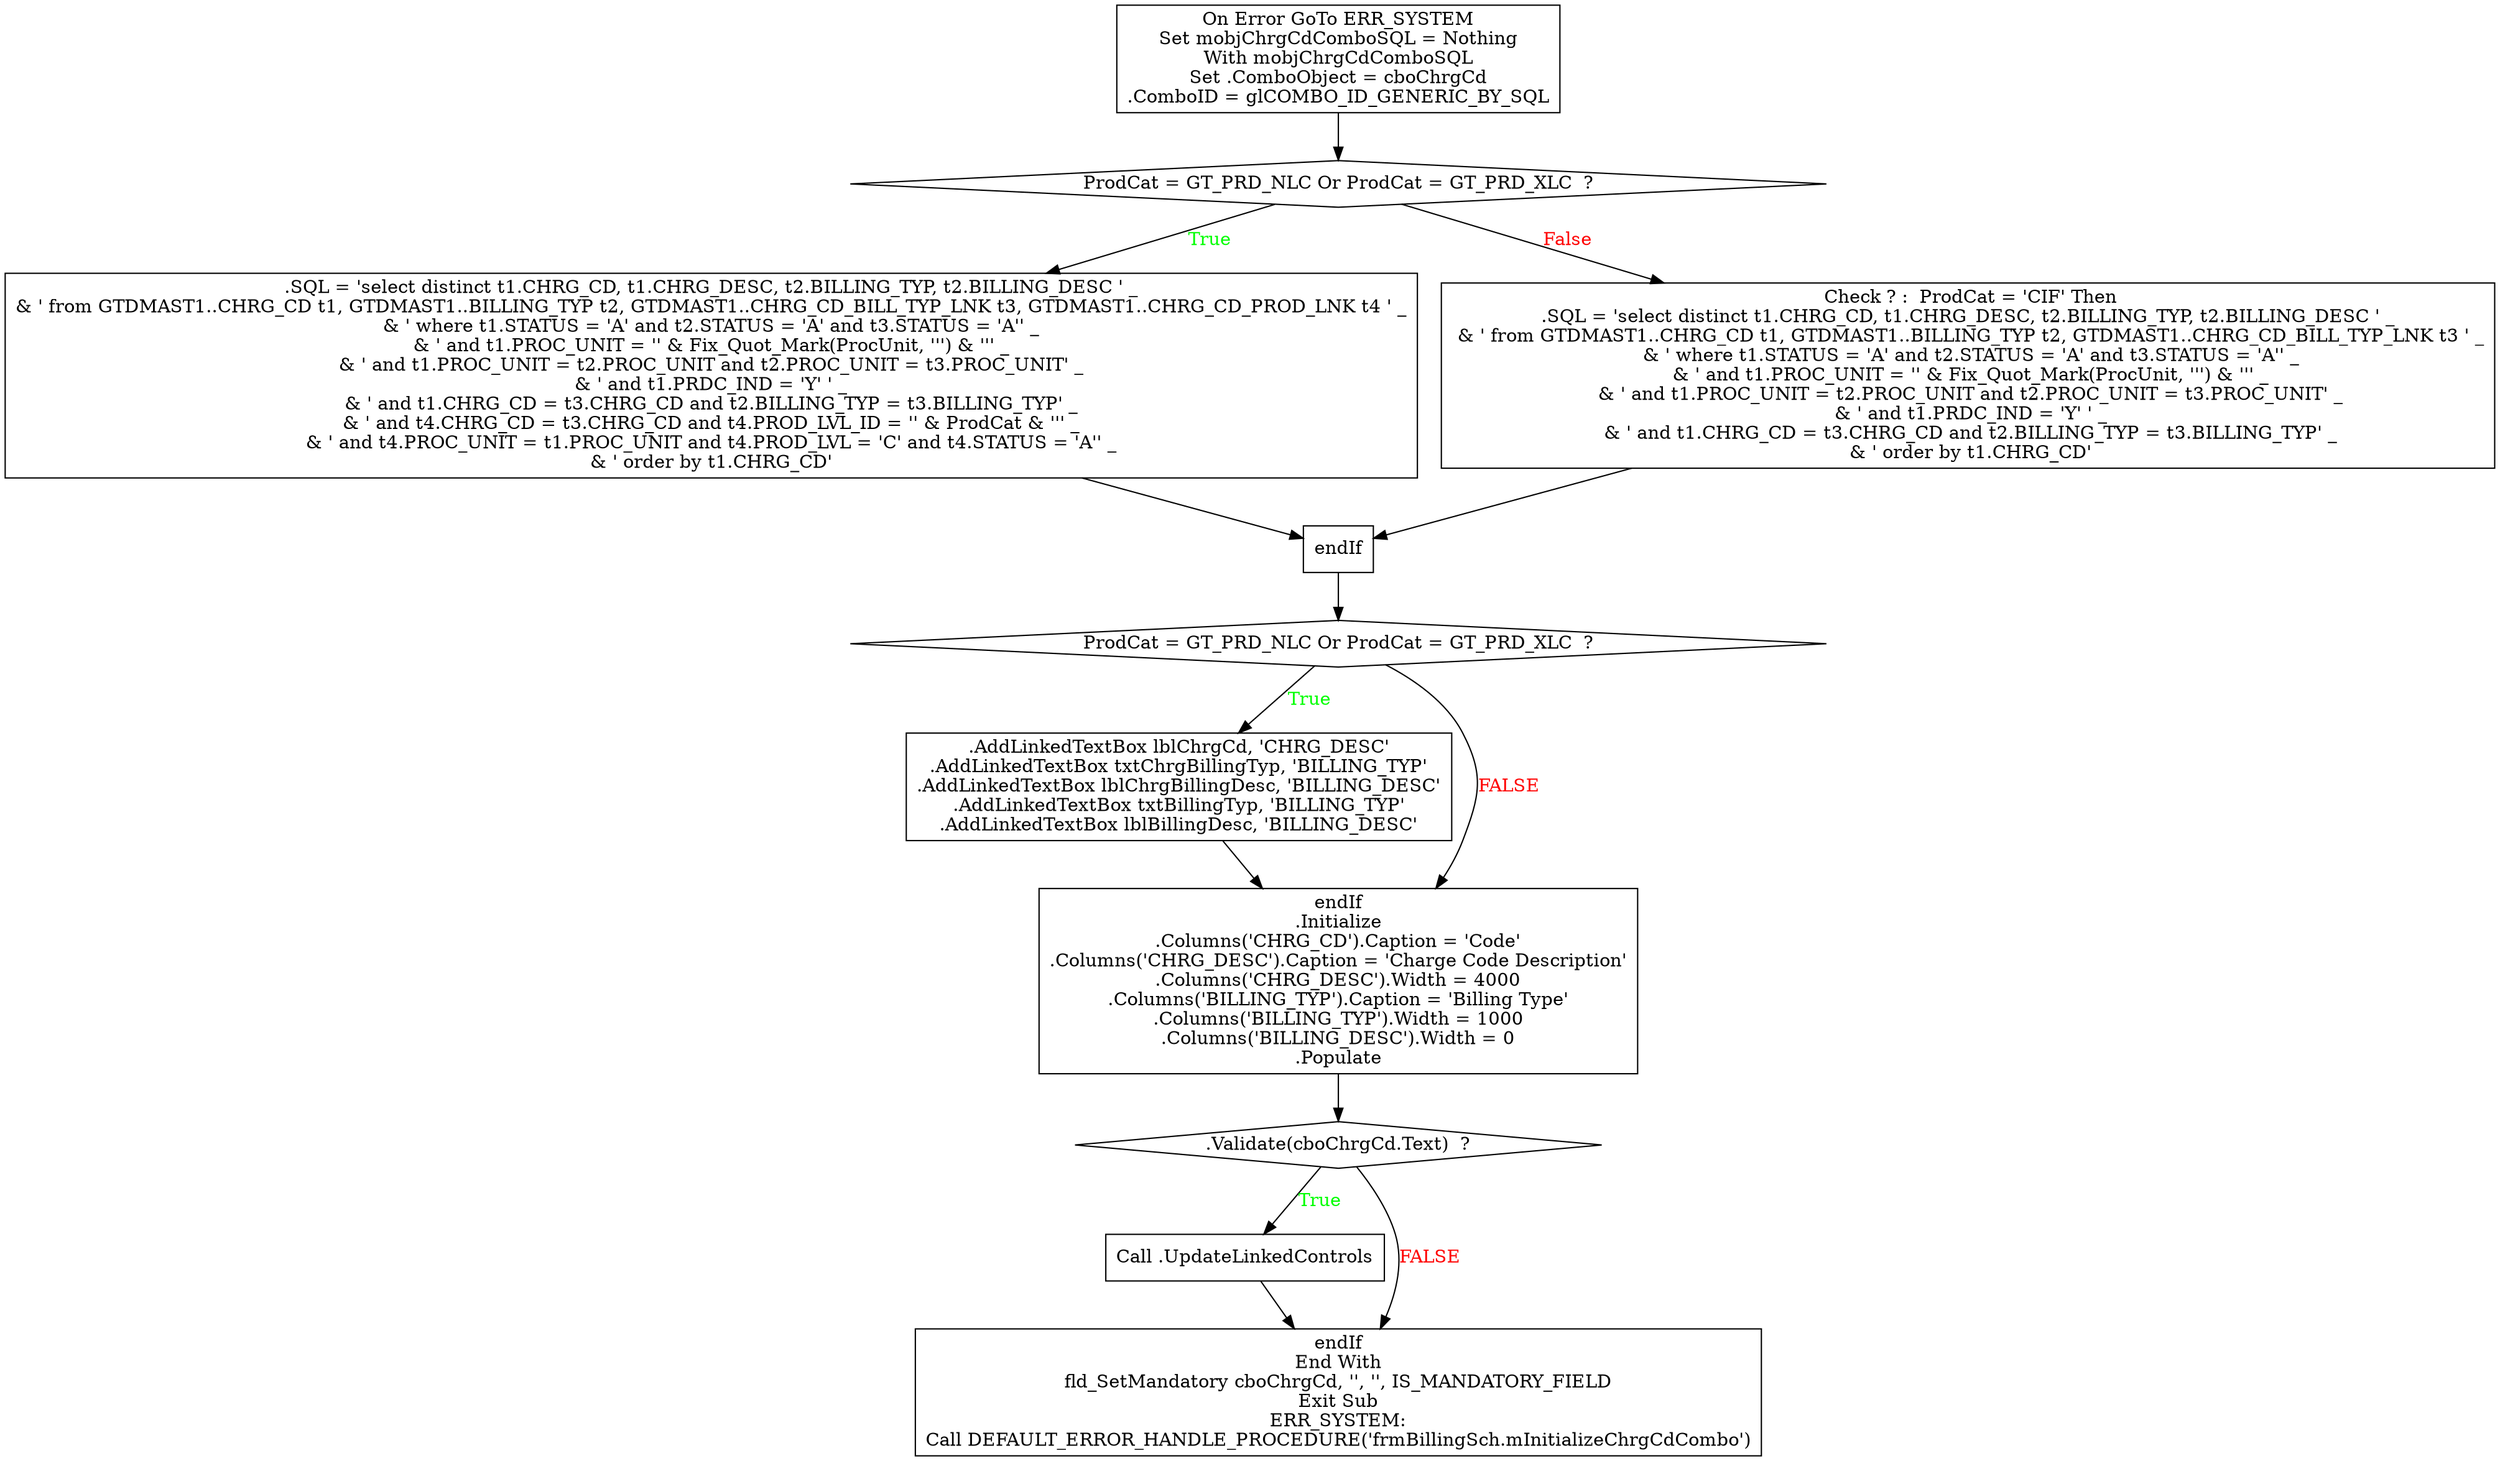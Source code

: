 digraph G{
Node_1 [ label ="On Error GoTo ERR_SYSTEM\nSet mobjChrgCdComboSQL = Nothing\nWith mobjChrgCdComboSQL\nSet .ComboObject = cboChrgCd\n.ComboID = glCOMBO_ID_GENERIC_BY_SQL",shape="box"];
Node_2 [ label ="ProdCat = GT_PRD_NLC Or ProdCat = GT_PRD_XLC  ?",shape="diamond"];
Node_3 [ label =".SQL = 'select distinct t1.CHRG_CD, t1.CHRG_DESC, t2.BILLING_TYP, t2.BILLING_DESC ' _\n& ' from GTDMAST1..CHRG_CD t1, GTDMAST1..BILLING_TYP t2, GTDMAST1..CHRG_CD_BILL_TYP_LNK t3, GTDMAST1..CHRG_CD_PROD_LNK t4 ' _\n& ' where t1.STATUS = 'A' and t2.STATUS = 'A' and t3.STATUS = 'A'' _\n& ' and t1.PROC_UNIT = '' & Fix_Quot_Mark(ProcUnit, ''') & ''' _\n& ' and t1.PROC_UNIT = t2.PROC_UNIT and t2.PROC_UNIT = t3.PROC_UNIT' _\n& ' and t1.PRDC_IND = 'Y' ' _\n& ' and t1.CHRG_CD = t3.CHRG_CD and t2.BILLING_TYP = t3.BILLING_TYP' _\n& ' and t4.CHRG_CD = t3.CHRG_CD and t4.PROD_LVL_ID = '' & ProdCat & ''' _\n& ' and t4.PROC_UNIT = t1.PROC_UNIT and t4.PROD_LVL = 'C' and t4.STATUS = 'A'' _\n& ' order by t1.CHRG_CD'",shape="box"];
Node_4 [ label =" Check ? :  ProdCat = 'CIF' Then\n.SQL = 'select distinct t1.CHRG_CD, t1.CHRG_DESC, t2.BILLING_TYP, t2.BILLING_DESC ' _\n & ' from GTDMAST1..CHRG_CD t1, GTDMAST1..BILLING_TYP t2, GTDMAST1..CHRG_CD_BILL_TYP_LNK t3 ' _\n & ' where t1.STATUS = 'A' and t2.STATUS = 'A' and t3.STATUS = 'A'' _\n & ' and t1.PROC_UNIT = '' & Fix_Quot_Mark(ProcUnit, ''') & ''' _\n & ' and t1.PROC_UNIT = t2.PROC_UNIT and t2.PROC_UNIT = t3.PROC_UNIT' _\n & ' and t1.PRDC_IND = 'Y' ' _\n & ' and t1.CHRG_CD = t3.CHRG_CD and t2.BILLING_TYP = t3.BILLING_TYP' _\n & ' order by t1.CHRG_CD'",shape="box"];
Node_5 [ label ="endIf",shape="box"];
Node_6 [ label ="ProdCat = GT_PRD_NLC Or ProdCat = GT_PRD_XLC  ?",shape="diamond"];
Node_7 [ label =".AddLinkedTextBox lblChrgCd, 'CHRG_DESC'\n.AddLinkedTextBox txtChrgBillingTyp, 'BILLING_TYP'\n.AddLinkedTextBox lblChrgBillingDesc, 'BILLING_DESC'\n.AddLinkedTextBox txtBillingTyp, 'BILLING_TYP'\n.AddLinkedTextBox lblBillingDesc, 'BILLING_DESC'",shape="box"];
Node_8 [ label ="endIf\n.Initialize\n.Columns('CHRG_CD').Caption = 'Code'\n.Columns('CHRG_DESC').Caption = 'Charge Code Description'\n.Columns('CHRG_DESC').Width = 4000\n.Columns('BILLING_TYP').Caption = 'Billing Type'\n.Columns('BILLING_TYP').Width = 1000\n.Columns('BILLING_DESC').Width = 0\n.Populate",shape="box"];
Node_9 [ label =".Validate(cboChrgCd.Text)  ?",shape="diamond"];
Node_10 [ label ="Call .UpdateLinkedControls",shape="box"];
Node_11 [ label ="endIf\nEnd With\nfld_SetMandatory cboChrgCd, '', '', IS_MANDATORY_FIELD\nExit Sub\nERR_SYSTEM:\nCall DEFAULT_ERROR_HANDLE_PROCEDURE('frmBillingSch.mInitializeChrgCdCombo')",shape="box"];
Node_2 -> Node_3 [label="True",fontcolor="GREEN"];
Node_1 -> Node_2;
Node_2 -> Node_4 [label="False",fontcolor="RED"];
Node_3 -> Node_5;
Node_4 -> Node_5;
Node_6 -> Node_7 [label="True",fontcolor="GREEN"];
Node_5 -> Node_6;
Node_6 -> Node_8 [label="FALSE",fontcolor="RED"];
Node_7 -> Node_8;
Node_9 -> Node_10 [label="True",fontcolor="GREEN"];
Node_8 -> Node_9;
Node_9 -> Node_11 [label="FALSE",fontcolor="RED"];
Node_10 -> Node_11;
}
